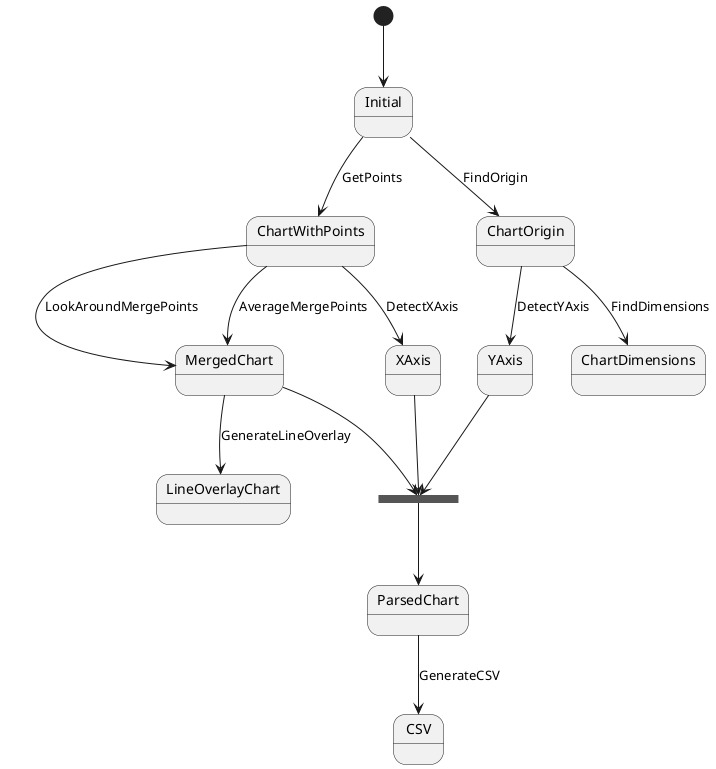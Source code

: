 @startuml

[*] --> Initial
Initial --> ChartWithPoints : GetPoints
ChartWithPoints --> MergedChart : LookAroundMergePoints
ChartWithPoints --> MergedChart : AverageMergePoints
Initial --> ChartOrigin : FindOrigin
ChartWithPoints --> XAxis : DetectXAxis
ChartOrigin --> YAxis : DetectYAxis

ChartOrigin --> ChartDimensions : FindDimensions

state csvJoin <<join>>
MergedChart --> csvJoin
XAxis --> csvJoin
YAxis --> csvJoin
csvJoin --> ParsedChart

ParsedChart --> CSV : GenerateCSV

MergedChart --> LineOverlayChart : GenerateLineOverlay

@enduml
